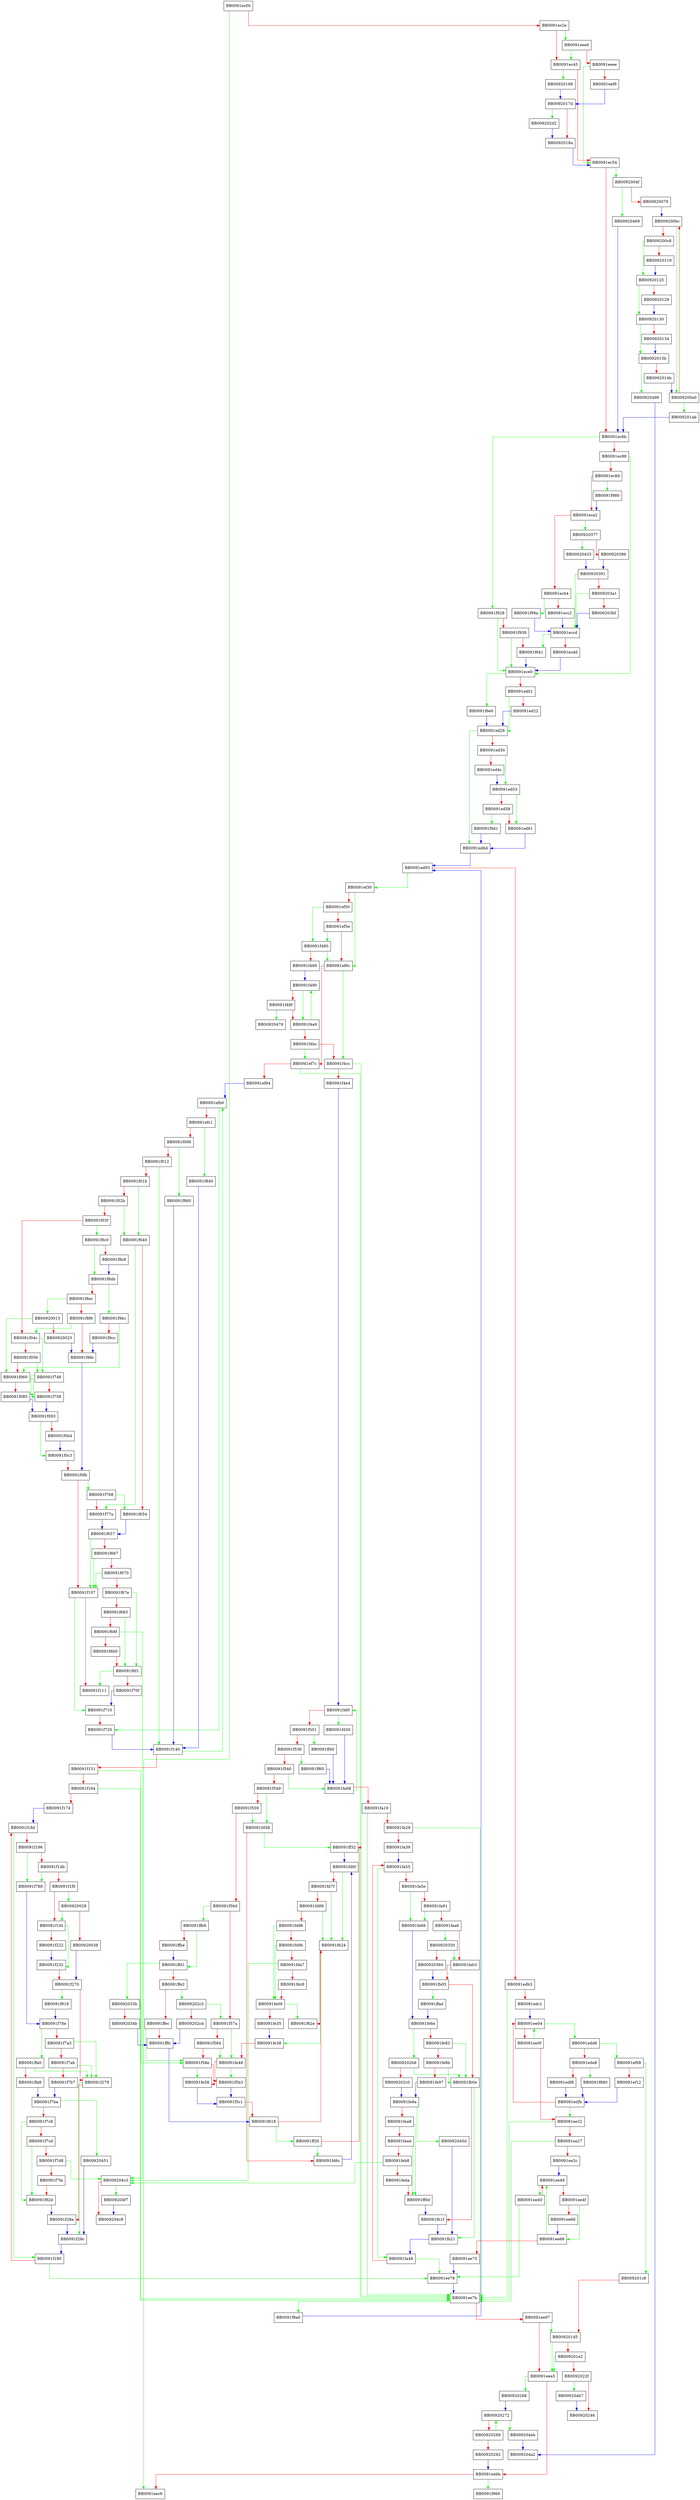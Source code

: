 digraph _dl_relocate_object {
  node [shape="box"];
  graph [splines=ortho];
  BB0091ec00 -> BB0091eec9 [color="green"];
  BB0091ec00 -> BB0091ec2e [color="red"];
  BB0091ec2e -> BB0091eee0 [color="green"];
  BB0091ec2e -> BB0091ec45 [color="red"];
  BB0091ec45 -> BB00920168 [color="green"];
  BB0091ec45 -> BB0091ec54 [color="red"];
  BB0091ec54 -> BB0092004f [color="green"];
  BB0091ec54 -> BB0091ec6b [color="red"];
  BB0091ec6b -> BB0091f928 [color="green"];
  BB0091ec6b -> BB0091ec88 [color="red"];
  BB0091ec88 -> BB0091ece0 [color="green"];
  BB0091ec88 -> BB0091ec8d [color="red"];
  BB0091ec8d -> BB0091f980 [color="green"];
  BB0091ec8d -> BB0091eca2 [color="red"];
  BB0091eca2 -> BB00920377 [color="green"];
  BB0091eca2 -> BB0091ecb4 [color="red"];
  BB0091ecb4 -> BB0091f99a [color="green"];
  BB0091ecb4 -> BB0091ecc2 [color="red"];
  BB0091ecc2 -> BB0091eccd [color="blue"];
  BB0091eccd -> BB0091f941 [color="green"];
  BB0091eccd -> BB0091ecdd [color="red"];
  BB0091ecdd -> BB0091ece0 [color="blue"];
  BB0091ece0 -> BB0091f9e0 [color="green"];
  BB0091ece0 -> BB0091ed01 [color="red"];
  BB0091ed01 -> BB0091ed26 [color="green"];
  BB0091ed01 -> BB0091ed22 [color="red"];
  BB0091ed22 -> BB0091ed26 [color="blue"];
  BB0091ed26 -> BB0091ed6d [color="green"];
  BB0091ed26 -> BB0091ed30 [color="red"];
  BB0091ed30 -> BB0091ed53 [color="green"];
  BB0091ed30 -> BB0091ed4c [color="red"];
  BB0091ed4c -> BB0091ed53 [color="blue"];
  BB0091ed53 -> BB0091ed61 [color="green"];
  BB0091ed53 -> BB0091ed58 [color="red"];
  BB0091ed58 -> BB0091f9d1 [color="green"];
  BB0091ed58 -> BB0091ed61 [color="red"];
  BB0091ed61 -> BB0091ed6d [color="blue"];
  BB0091ed6d -> BB0091ed93 [color="blue"];
  BB0091ed93 -> BB0091ef30 [color="green"];
  BB0091ed93 -> BB0091edb3 [color="red"];
  BB0091edb3 -> BB0091ee7b [color="green"];
  BB0091edb3 -> BB0091edc1 [color="red"];
  BB0091edc1 -> BB0091ee04 [color="blue"];
  BB0091edd8 -> BB0091ef08 [color="green"];
  BB0091edd8 -> BB0091ede8 [color="red"];
  BB0091ede8 -> BB0091f880 [color="green"];
  BB0091ede8 -> BB0091edf8 [color="red"];
  BB0091edf8 -> BB0091edfb [color="blue"];
  BB0091edfb -> BB0091ee22 [color="green"];
  BB0091edfb -> BB0091ee04 [color="red"];
  BB0091ee04 -> BB0091edd8 [color="green"];
  BB0091ee04 -> BB0091ee0f [color="red"];
  BB0091ee0f -> BB0091ee04 [color="green"];
  BB0091ee0f -> BB0091ee22 [color="red"];
  BB0091ee22 -> BB0091ee7b [color="green"];
  BB0091ee22 -> BB0091ee27 [color="red"];
  BB0091ee27 -> BB0091ee7b [color="green"];
  BB0091ee27 -> BB0091ee2c [color="red"];
  BB0091ee2c -> BB0091ee49 [color="blue"];
  BB0091ee40 -> BB0091ee78 [color="green"];
  BB0091ee40 -> BB0091ee49 [color="red"];
  BB0091ee49 -> BB0091ee40 [color="green"];
  BB0091ee49 -> BB0091ee4f [color="red"];
  BB0091ee4f -> BB0091ee68 [color="green"];
  BB0091ee4f -> BB0091ee66 [color="red"];
  BB0091ee66 -> BB0091ee68 [color="blue"];
  BB0091ee68 -> BB0091ee49 [color="green"];
  BB0091ee68 -> BB0091ee75 [color="red"];
  BB0091ee75 -> BB0091ee78 [color="blue"];
  BB0091ee78 -> BB0091ee7b [color="blue"];
  BB0091ee7b -> BB0091f8a0 [color="green"];
  BB0091ee7b -> BB0091ee97 [color="red"];
  BB0091ee97 -> BB009201d5 [color="green"];
  BB0091ee97 -> BB0091eea5 [color="red"];
  BB0091eea5 -> BB00920268 [color="green"];
  BB0091eea5 -> BB0091eebb [color="red"];
  BB0091eebb -> BB0091f960 [color="green"];
  BB0091eebb -> BB0091eec9 [color="red"];
  BB0091eee0 -> BB0091ec45 [color="green"];
  BB0091eee0 -> BB0091eeee [color="red"];
  BB0091eeee -> BB0091ec54 [color="green"];
  BB0091eeee -> BB0091eef9 [color="red"];
  BB0091eef9 -> BB0092017d [color="blue"];
  BB0091ef08 -> BB009201c8 [color="green"];
  BB0091ef08 -> BB0091ef12 [color="red"];
  BB0091ef12 -> BB0091edfb [color="blue"];
  BB0091ef30 -> BB0091ef6c [color="green"];
  BB0091ef30 -> BB0091ef50 [color="red"];
  BB0091ef50 -> BB0091f480 [color="green"];
  BB0091ef50 -> BB0091ef5e [color="red"];
  BB0091ef5e -> BB0091f480 [color="green"];
  BB0091ef5e -> BB0091ef6c [color="red"];
  BB0091ef6c -> BB0091f4cc [color="green"];
  BB0091ef6c -> BB0091ef7c [color="red"];
  BB0091ef7c -> BB0091ee7b [color="green"];
  BB0091ef7c -> BB0091ef94 [color="red"];
  BB0091ef94 -> BB0091efb0 [color="blue"];
  BB0091efb0 -> BB0091f720 [color="green"];
  BB0091efb0 -> BB0091efc1 [color="red"];
  BB0091efc1 -> BB0091f840 [color="green"];
  BB0091efc1 -> BB0091f008 [color="red"];
  BB0091f008 -> BB0091f860 [color="green"];
  BB0091f008 -> BB0091f012 [color="red"];
  BB0091f012 -> BB0091f140 [color="green"];
  BB0091f012 -> BB0091f01b [color="red"];
  BB0091f01b -> BB0091f640 [color="green"];
  BB0091f01b -> BB0091f02b [color="red"];
  BB0091f02b -> BB0091f640 [color="green"];
  BB0091f02b -> BB0091f03f [color="red"];
  BB0091f03f -> BB0091f8c0 [color="green"];
  BB0091f03f -> BB0091f04c [color="red"];
  BB0091f04c -> BB0091f748 [color="green"];
  BB0091f04c -> BB0091f056 [color="red"];
  BB0091f056 -> BB0091f748 [color="green"];
  BB0091f056 -> BB0091f060 [color="red"];
  BB0091f060 -> BB0091f758 [color="green"];
  BB0091f060 -> BB0091f085 [color="red"];
  BB0091f085 -> BB0091f093 [color="blue"];
  BB0091f093 -> BB0091f0c3 [color="green"];
  BB0091f093 -> BB0091f0b4 [color="red"];
  BB0091f0b4 -> BB0091f0c3 [color="blue"];
  BB0091f0c3 -> BB0091f0fb [color="red"];
  BB0091f0fb -> BB0091f768 [color="green"];
  BB0091f0fb -> BB0091f107 [color="red"];
  BB0091f107 -> BB0091f710 [color="green"];
  BB0091f107 -> BB0091f111 [color="red"];
  BB0091f140 -> BB0091efb0 [color="green"];
  BB0091f140 -> BB0091f151 [color="red"];
  BB0091f151 -> BB0091ee7b [color="green"];
  BB0091f151 -> BB0091f164 [color="red"];
  BB0091f164 -> BB0091ee7b [color="green"];
  BB0091f164 -> BB0091f174 [color="red"];
  BB0091f174 -> BB0091f18d [color="blue"];
  BB0091f180 -> BB0091ee78 [color="green"];
  BB0091f180 -> BB0091f18d [color="red"];
  BB0091f18d -> BB0091f180 [color="green"];
  BB0091f18d -> BB0091f196 [color="red"];
  BB0091f196 -> BB0091f788 [color="green"];
  BB0091f196 -> BB0091f1db [color="red"];
  BB0091f1db -> BB0091f788 [color="green"];
  BB0091f1db -> BB0091f1f0 [color="red"];
  BB0091f1f0 -> BB00920028 [color="green"];
  BB0091f1f0 -> BB0091f1fd [color="red"];
  BB0091f1fd -> BB0091f232 [color="green"];
  BB0091f1fd -> BB0091f222 [color="red"];
  BB0091f222 -> BB0091f232 [color="blue"];
  BB0091f232 -> BB0091f270 [color="red"];
  BB0091f270 -> BB0091f918 [color="green"];
  BB0091f270 -> BB0091f279 [color="red"];
  BB0091f279 -> BB0091f28c [color="green"];
  BB0091f279 -> BB0091f28a [color="red"];
  BB0091f28a -> BB0091f28c [color="blue"];
  BB0091f28c -> BB0091f180 [color="blue"];
  BB0091f480 -> BB0091ef6c [color="green"];
  BB0091f480 -> BB0091f489 [color="red"];
  BB0091f489 -> BB0091f490 [color="blue"];
  BB0091f490 -> BB0091f4a9 [color="green"];
  BB0091f490 -> BB0091f49f [color="red"];
  BB0091f49f -> BB00920479 [color="green"];
  BB0091f49f -> BB0091f4a9 [color="red"];
  BB0091f4a9 -> BB0091f490 [color="green"];
  BB0091f4a9 -> BB0091f4bc [color="red"];
  BB0091f4bc -> BB0091ef7c [color="green"];
  BB0091f4bc -> BB0091f4cc [color="red"];
  BB0091f4cc -> BB0091ee7b [color="green"];
  BB0091f4cc -> BB0091f4e4 [color="red"];
  BB0091f4e4 -> BB0091f4f0 [color="blue"];
  BB0091f4f0 -> BB0091fd30 [color="green"];
  BB0091f4f0 -> BB0091f501 [color="red"];
  BB0091f501 -> BB0091ff40 [color="green"];
  BB0091f501 -> BB0091f536 [color="red"];
  BB0091f536 -> BB0091ff60 [color="green"];
  BB0091f536 -> BB0091f540 [color="red"];
  BB0091f540 -> BB0091fa08 [color="green"];
  BB0091f540 -> BB0091f549 [color="red"];
  BB0091f549 -> BB0091fd58 [color="green"];
  BB0091f549 -> BB0091f559 [color="red"];
  BB0091f559 -> BB0091fd58 [color="green"];
  BB0091f559 -> BB0091f56d [color="red"];
  BB0091f56d -> BB0091ffb6 [color="green"];
  BB0091f56d -> BB0091f57a [color="red"];
  BB0091f57a -> BB0091fe48 [color="green"];
  BB0091f57a -> BB0091f584 [color="red"];
  BB0091f584 -> BB0091fe48 [color="green"];
  BB0091f584 -> BB0091f58e [color="red"];
  BB0091f58e -> BB0091fe58 [color="green"];
  BB0091f58e -> BB0091f5b3 [color="red"];
  BB0091f5b3 -> BB0091f5c1 [color="blue"];
  BB0091f5c1 -> BB0091f618 [color="red"];
  BB0091f618 -> BB0091ff20 [color="green"];
  BB0091f618 -> BB0091f624 [color="red"];
  BB0091f624 -> BB0091fe38 [color="green"];
  BB0091f624 -> BB0091f62e [color="red"];
  BB0091f640 -> BB0091f77a [color="green"];
  BB0091f640 -> BB0091f654 [color="red"];
  BB0091f654 -> BB0091f657 [color="blue"];
  BB0091f657 -> BB0091f107 [color="green"];
  BB0091f657 -> BB0091f667 [color="red"];
  BB0091f667 -> BB0091f107 [color="green"];
  BB0091f667 -> BB0091f670 [color="red"];
  BB0091f670 -> BB0091f107 [color="green"];
  BB0091f670 -> BB0091f67e [color="red"];
  BB0091f67e -> BB0091f6f1 [color="green"];
  BB0091f67e -> BB0091f683 [color="red"];
  BB0091f683 -> BB0091f6f1 [color="green"];
  BB0091f683 -> BB0091f68f [color="red"];
  BB0091f68f -> BB009204c3 [color="green"];
  BB0091f68f -> BB0091f6b0 [color="red"];
  BB0091f6b0 -> BB0091f6f1 [color="red"];
  BB0091f6f1 -> BB0091f111 [color="green"];
  BB0091f6f1 -> BB0091f70f [color="red"];
  BB0091f70f -> BB0091f710 [color="blue"];
  BB0091f710 -> BB0091f720 [color="red"];
  BB0091f720 -> BB0091f140 [color="blue"];
  BB0091f748 -> BB0091f085 [color="green"];
  BB0091f748 -> BB0091f758 [color="red"];
  BB0091f758 -> BB0091f093 [color="blue"];
  BB0091f768 -> BB0091f654 [color="green"];
  BB0091f768 -> BB0091f77a [color="red"];
  BB0091f77a -> BB0091f657 [color="blue"];
  BB0091f788 -> BB0091f78e [color="blue"];
  BB0091f78e -> BB0091ffa0 [color="green"];
  BB0091f78e -> BB0091f7a3 [color="red"];
  BB0091f7a3 -> BB0091f279 [color="green"];
  BB0091f7a3 -> BB0091f7ab [color="red"];
  BB0091f7ab -> BB0091f279 [color="green"];
  BB0091f7ab -> BB0091f7b7 [color="red"];
  BB0091f7b7 -> BB0091f7ba [color="blue"];
  BB0091f7ba -> BB00920451 [color="green"];
  BB0091f7ba -> BB0091f7c8 [color="red"];
  BB0091f7c8 -> BB0091f82d [color="green"];
  BB0091f7c8 -> BB0091f7cd [color="red"];
  BB0091f7cd -> BB0091f82d [color="green"];
  BB0091f7cd -> BB0091f7d8 [color="red"];
  BB0091f7d8 -> BB009204c3 [color="green"];
  BB0091f7d8 -> BB0091f7fa [color="red"];
  BB0091f7fa -> BB0091f82d [color="red"];
  BB0091f82d -> BB0091f28a [color="blue"];
  BB0091f840 -> BB0091f140 [color="blue"];
  BB0091f860 -> BB0091f140 [color="blue"];
  BB0091f880 -> BB0091edfb [color="blue"];
  BB0091f8a0 -> BB0091ed93 [color="blue"];
  BB0091f8c0 -> BB0091f8db [color="green"];
  BB0091f8c0 -> BB0091f8c8 [color="red"];
  BB0091f8c8 -> BB0091f8db [color="blue"];
  BB0091f8db -> BB0091f9bc [color="green"];
  BB0091f8db -> BB0091f8ec [color="red"];
  BB0091f8ec -> BB00920013 [color="green"];
  BB0091f8ec -> BB0091f8f6 [color="red"];
  BB0091f8f6 -> BB0091f04c [color="green"];
  BB0091f8f6 -> BB0091f8fe [color="red"];
  BB0091f8fe -> BB0091f0fb [color="blue"];
  BB0091f918 -> BB0091f78e [color="blue"];
  BB0091f928 -> BB0091ece0 [color="green"];
  BB0091f928 -> BB0091f938 [color="red"];
  BB0091f938 -> BB0091ece0 [color="green"];
  BB0091f938 -> BB0091f941 [color="red"];
  BB0091f941 -> BB0091ece0 [color="blue"];
  BB0091f980 -> BB0091eca2 [color="blue"];
  BB0091f99a -> BB0091eccd [color="blue"];
  BB0091f9bc -> BB0091f060 [color="green"];
  BB0091f9bc -> BB0091f9cc [color="red"];
  BB0091f9cc -> BB0091f8fe [color="blue"];
  BB0091f9d1 -> BB0091ed6d [color="blue"];
  BB0091f9e0 -> BB0091ed26 [color="blue"];
  BB0091fa08 -> BB0091f4f0 [color="green"];
  BB0091fa08 -> BB0091fa19 [color="red"];
  BB0091fa19 -> BB0091ee7b [color="green"];
  BB0091fa19 -> BB0091fa29 [color="red"];
  BB0091fa29 -> BB0091ee7b [color="green"];
  BB0091fa29 -> BB0091fa39 [color="red"];
  BB0091fa39 -> BB0091fa55 [color="blue"];
  BB0091fa48 -> BB0091ee78 [color="green"];
  BB0091fa48 -> BB0091fa55 [color="red"];
  BB0091fa55 -> BB0091fa48 [color="green"];
  BB0091fa55 -> BB0091fa5e [color="red"];
  BB0091fa5e -> BB0091fe68 [color="green"];
  BB0091fa5e -> BB0091fa91 [color="red"];
  BB0091fa91 -> BB0091fe68 [color="green"];
  BB0091fa91 -> BB0091faa6 [color="red"];
  BB0091faa6 -> BB00920350 [color="green"];
  BB0091faa6 -> BB0091fab3 [color="red"];
  BB0091fab3 -> BB0091fb05 [color="red"];
  BB0091fb05 -> BB0091ffad [color="green"];
  BB0091fb05 -> BB0091fb0e [color="red"];
  BB0091fb0e -> BB0091fb21 [color="green"];
  BB0091fb0e -> BB0091fb1f [color="red"];
  BB0091fb1f -> BB0091fb21 [color="blue"];
  BB0091fb21 -> BB0091fa48 [color="blue"];
  BB0091fd30 -> BB0091fa08 [color="blue"];
  BB0091fd58 -> BB0091ff32 [color="green"];
  BB0091fd58 -> BB0091fd6c [color="red"];
  BB0091fd6c -> BB0091fd6f [color="blue"];
  BB0091fd6f -> BB0091f624 [color="green"];
  BB0091fd6f -> BB0091fd7f [color="red"];
  BB0091fd7f -> BB0091f624 [color="green"];
  BB0091fd7f -> BB0091fd88 [color="red"];
  BB0091fd88 -> BB0091f624 [color="green"];
  BB0091fd88 -> BB0091fd96 [color="red"];
  BB0091fd96 -> BB0091fe09 [color="green"];
  BB0091fd96 -> BB0091fd9b [color="red"];
  BB0091fd9b -> BB0091fe09 [color="green"];
  BB0091fd9b -> BB0091fda7 [color="red"];
  BB0091fda7 -> BB009204c3 [color="green"];
  BB0091fda7 -> BB0091fdc8 [color="red"];
  BB0091fdc8 -> BB0091fe09 [color="red"];
  BB0091fe09 -> BB0091f62e [color="green"];
  BB0091fe09 -> BB0091fe35 [color="red"];
  BB0091fe35 -> BB0091fe38 [color="blue"];
  BB0091fe38 -> BB0091fe48 [color="red"];
  BB0091fe48 -> BB0091f5b3 [color="green"];
  BB0091fe48 -> BB0091fe58 [color="red"];
  BB0091fe58 -> BB0091f5c1 [color="blue"];
  BB0091fe68 -> BB0091fe6e [color="blue"];
  BB0091fe6e -> BB009202b8 [color="green"];
  BB0091fe6e -> BB0091fe83 [color="red"];
  BB0091fe83 -> BB0091fb0e [color="green"];
  BB0091fe83 -> BB0091fe8b [color="red"];
  BB0091fe8b -> BB0091fb0e [color="green"];
  BB0091fe8b -> BB0091fe97 [color="red"];
  BB0091fe97 -> BB0091fe9a [color="blue"];
  BB0091fe9a -> BB0092045d [color="green"];
  BB0091fe9a -> BB0091fea8 [color="red"];
  BB0091fea8 -> BB0091ff0d [color="green"];
  BB0091fea8 -> BB0091fead [color="red"];
  BB0091fead -> BB0091ff0d [color="green"];
  BB0091fead -> BB0091feb8 [color="red"];
  BB0091feb8 -> BB009204c3 [color="green"];
  BB0091feb8 -> BB0091feda [color="red"];
  BB0091feda -> BB0091ff0d [color="red"];
  BB0091ff0d -> BB0091fb1f [color="blue"];
  BB0091ff20 -> BB0091fd6c [color="green"];
  BB0091ff20 -> BB0091ff32 [color="red"];
  BB0091ff32 -> BB0091fd6f [color="blue"];
  BB0091ff40 -> BB0091fa08 [color="blue"];
  BB0091ff60 -> BB0091fa08 [color="blue"];
  BB0091ffa0 -> BB0091f279 [color="green"];
  BB0091ffa0 -> BB0091ffa8 [color="red"];
  BB0091ffa8 -> BB0091f7ba [color="blue"];
  BB0091ffad -> BB0091fe6e [color="blue"];
  BB0091ffb6 -> BB0091ffd1 [color="green"];
  BB0091ffb6 -> BB0091ffbe [color="red"];
  BB0091ffbe -> BB0091ffd1 [color="blue"];
  BB0091ffd1 -> BB0092033b [color="green"];
  BB0091ffd1 -> BB0091ffe2 [color="red"];
  BB0091ffe2 -> BB009202c5 [color="green"];
  BB0091ffe2 -> BB0091ffec [color="red"];
  BB0091ffec -> BB0091f58e [color="green"];
  BB0091ffec -> BB0091fffc [color="red"];
  BB0091fffc -> BB0091f618 [color="blue"];
  BB00920013 -> BB0091f060 [color="green"];
  BB00920013 -> BB00920023 [color="red"];
  BB00920023 -> BB0091f8fe [color="blue"];
  BB00920028 -> BB0091f1fd [color="green"];
  BB00920028 -> BB00920038 [color="red"];
  BB00920038 -> BB0091f270 [color="blue"];
  BB0092004f -> BB00920469 [color="green"];
  BB0092004f -> BB00920079 [color="red"];
  BB00920079 -> BB009200bc [color="blue"];
  BB009200a0 -> BB009201ab [color="green"];
  BB009200a0 -> BB009200bc [color="red"];
  BB009200bc -> BB009200a0 [color="green"];
  BB009200bc -> BB009200c8 [color="red"];
  BB009200c8 -> BB00920125 [color="green"];
  BB009200c8 -> BB00920119 [color="red"];
  BB00920119 -> BB00920125 [color="blue"];
  BB00920125 -> BB00920130 [color="green"];
  BB00920125 -> BB00920129 [color="red"];
  BB00920129 -> BB00920130 [color="blue"];
  BB00920130 -> BB0092013b [color="green"];
  BB00920130 -> BB00920134 [color="red"];
  BB00920134 -> BB0092013b [color="blue"];
  BB0092013b -> BB00920498 [color="green"];
  BB0092013b -> BB0092014b [color="red"];
  BB0092014b -> BB009200a0 [color="blue"];
  BB00920168 -> BB0092017d [color="blue"];
  BB0092017d -> BB009202d2 [color="green"];
  BB0092017d -> BB0092018a [color="red"];
  BB0092018a -> BB0091ec54 [color="blue"];
  BB009201ab -> BB0091ec6b [color="blue"];
  BB009201c8 -> BB009201d5 [color="red"];
  BB009201d5 -> BB0091eea5 [color="green"];
  BB009201d5 -> BB009201e2 [color="red"];
  BB009201e2 -> BB0091eea5 [color="green"];
  BB009201e2 -> BB0092022f [color="red"];
  BB0092022f -> BB009204b7 [color="green"];
  BB0092022f -> BB00920246 [color="red"];
  BB00920268 -> BB00920272 [color="blue"];
  BB00920272 -> BB009204eb [color="green"];
  BB00920272 -> BB00920289 [color="red"];
  BB00920289 -> BB00920272 [color="green"];
  BB00920289 -> BB00920292 [color="red"];
  BB00920292 -> BB0091eebb [color="blue"];
  BB009202b8 -> BB0091fb0e [color="green"];
  BB009202b8 -> BB009202c0 [color="red"];
  BB009202c0 -> BB0091fe9a [color="blue"];
  BB009202c5 -> BB0091f57a [color="green"];
  BB009202c5 -> BB009202cd [color="red"];
  BB009202cd -> BB0091fffc [color="blue"];
  BB009202d2 -> BB0092018a [color="blue"];
  BB0092033b -> BB0091f58e [color="green"];
  BB0092033b -> BB0092034b [color="red"];
  BB0092034b -> BB0091fffc [color="blue"];
  BB00920350 -> BB0091fab3 [color="green"];
  BB00920350 -> BB00920360 [color="red"];
  BB00920360 -> BB0091fb05 [color="blue"];
  BB00920377 -> BB00920433 [color="green"];
  BB00920377 -> BB00920386 [color="red"];
  BB00920386 -> BB00920391 [color="blue"];
  BB00920391 -> BB0091eccd [color="green"];
  BB00920391 -> BB009203a1 [color="red"];
  BB009203a1 -> BB0091eccd [color="green"];
  BB009203a1 -> BB009203bf [color="red"];
  BB009203bf -> BB0091eccd [color="blue"];
  BB00920433 -> BB00920391 [color="blue"];
  BB00920451 -> BB0091f28c [color="blue"];
  BB0092045d -> BB0091fb21 [color="blue"];
  BB00920469 -> BB0091ec6b [color="blue"];
  BB00920498 -> BB009204a2 [color="blue"];
  BB009204b7 -> BB00920246 [color="blue"];
  BB009204c3 -> BB009204f7 [color="green"];
  BB009204c3 -> BB009204c8 [color="red"];
  BB009204eb -> BB009204a2 [color="blue"];
  BB009204f7 -> BB009204c8 [color="blue"];
}